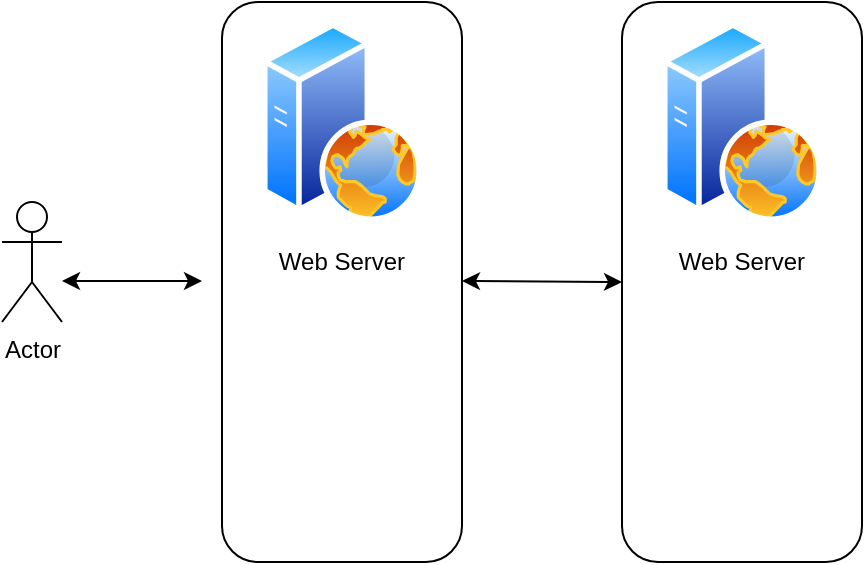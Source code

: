 <mxfile version="21.7.5" type="device">
  <diagram name="Page-1" id="xqMPQGPuAAcUAEiLEHFO">
    <mxGraphModel dx="1050" dy="623" grid="1" gridSize="10" guides="1" tooltips="1" connect="1" arrows="1" fold="1" page="1" pageScale="1" pageWidth="850" pageHeight="1100" math="0" shadow="0">
      <root>
        <mxCell id="0" />
        <mxCell id="1" parent="0" />
        <mxCell id="eid_vR890tlwrzp7sY35-1" value="Actor" style="shape=umlActor;verticalLabelPosition=bottom;verticalAlign=top;html=1;outlineConnect=0;" vertex="1" parent="1">
          <mxGeometry x="10" y="300" width="30" height="60" as="geometry" />
        </mxCell>
        <mxCell id="eid_vR890tlwrzp7sY35-2" value="" style="rounded=1;whiteSpace=wrap;html=1;rotation=-90;" vertex="1" parent="1">
          <mxGeometry x="40" y="280" width="280" height="120" as="geometry" />
        </mxCell>
        <mxCell id="eid_vR890tlwrzp7sY35-3" value="" style="rounded=1;whiteSpace=wrap;html=1;rotation=-90;" vertex="1" parent="1">
          <mxGeometry x="240" y="280" width="280" height="120" as="geometry" />
        </mxCell>
        <mxCell id="eid_vR890tlwrzp7sY35-4" value="" style="image;aspect=fixed;perimeter=ellipsePerimeter;html=1;align=center;shadow=0;dashed=0;spacingTop=3;image=img/lib/active_directory/web_server.svg;" vertex="1" parent="1">
          <mxGeometry x="140" y="210" width="80" height="100" as="geometry" />
        </mxCell>
        <mxCell id="eid_vR890tlwrzp7sY35-6" value="" style="image;aspect=fixed;perimeter=ellipsePerimeter;html=1;align=center;shadow=0;dashed=0;spacingTop=3;image=img/lib/active_directory/web_server.svg;" vertex="1" parent="1">
          <mxGeometry x="340" y="210" width="80" height="100" as="geometry" />
        </mxCell>
        <mxCell id="eid_vR890tlwrzp7sY35-7" value="" style="endArrow=classic;startArrow=classic;html=1;rounded=0;" edge="1" parent="1">
          <mxGeometry width="50" height="50" relative="1" as="geometry">
            <mxPoint x="40" y="339.5" as="sourcePoint" />
            <mxPoint x="110" y="339.5" as="targetPoint" />
          </mxGeometry>
        </mxCell>
        <mxCell id="eid_vR890tlwrzp7sY35-8" value="" style="endArrow=classic;startArrow=classic;html=1;rounded=0;entryX=0.5;entryY=0;entryDx=0;entryDy=0;" edge="1" parent="1" target="eid_vR890tlwrzp7sY35-3">
          <mxGeometry width="50" height="50" relative="1" as="geometry">
            <mxPoint x="240" y="339.5" as="sourcePoint" />
            <mxPoint x="310" y="339.5" as="targetPoint" />
          </mxGeometry>
        </mxCell>
        <mxCell id="eid_vR890tlwrzp7sY35-9" value="Web Server" style="text;html=1;strokeColor=none;fillColor=none;align=center;verticalAlign=middle;whiteSpace=wrap;rounded=0;" vertex="1" parent="1">
          <mxGeometry x="140" y="315" width="80" height="30" as="geometry" />
        </mxCell>
        <mxCell id="eid_vR890tlwrzp7sY35-11" value="Web Server" style="text;html=1;strokeColor=none;fillColor=none;align=center;verticalAlign=middle;whiteSpace=wrap;rounded=0;" vertex="1" parent="1">
          <mxGeometry x="340" y="315" width="80" height="30" as="geometry" />
        </mxCell>
      </root>
    </mxGraphModel>
  </diagram>
</mxfile>
